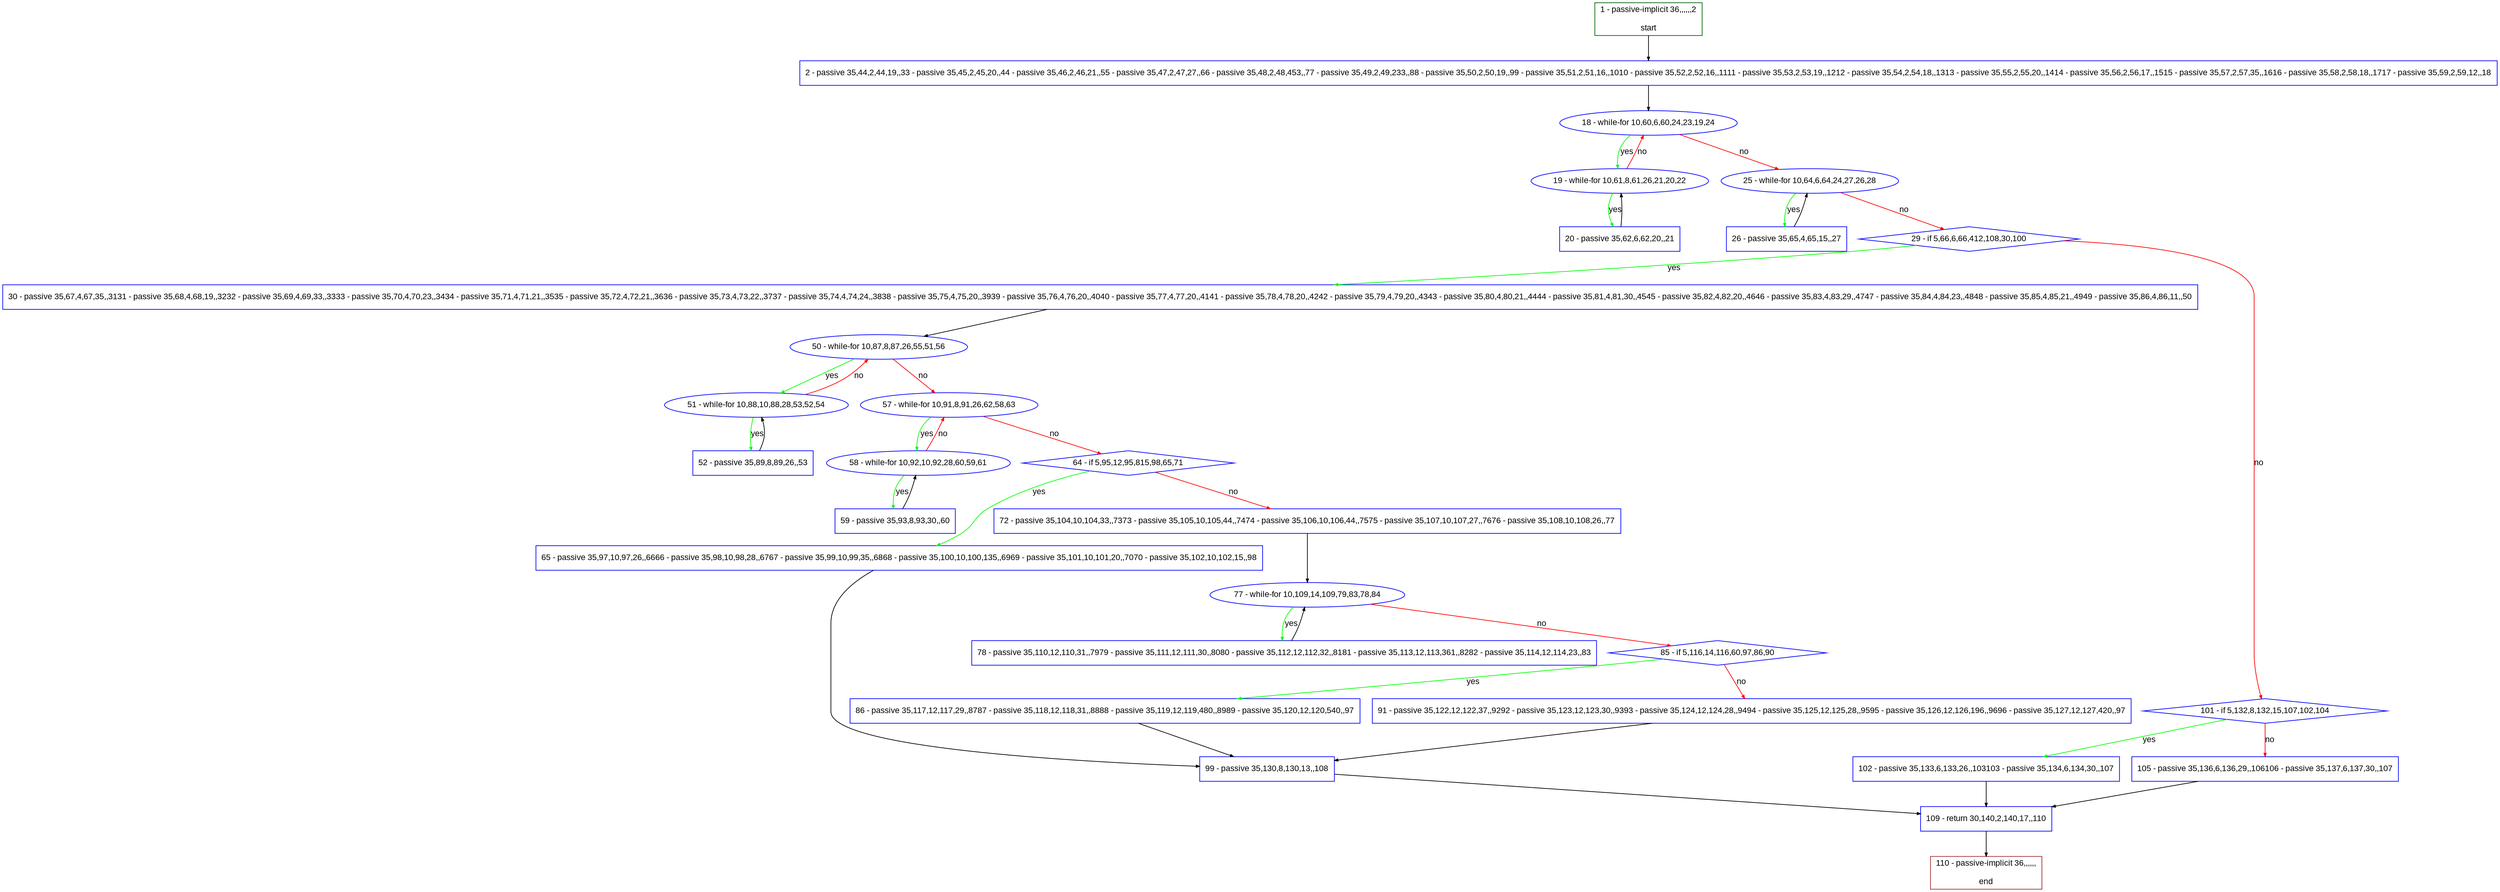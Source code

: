 digraph "" {
  graph [pack="true", label="", fontsize="12", packmode="clust", fontname="Arial", fillcolor="#FFFFCC", bgcolor="white", style="rounded,filled", compound="true"];
  node [node_initialized="no", label="", color="grey", fontsize="12", fillcolor="white", fontname="Arial", style="filled", shape="rectangle", compound="true", fixedsize="false"];
  edge [fontcolor="black", arrowhead="normal", arrowtail="none", arrowsize="0.5", ltail="", label="", color="black", fontsize="12", lhead="", fontname="Arial", dir="forward", compound="true"];
  __N1 [label="2 - passive 35,44,2,44,19,,33 - passive 35,45,2,45,20,,44 - passive 35,46,2,46,21,,55 - passive 35,47,2,47,27,,66 - passive 35,48,2,48,453,,77 - passive 35,49,2,49,233,,88 - passive 35,50,2,50,19,,99 - passive 35,51,2,51,16,,1010 - passive 35,52,2,52,16,,1111 - passive 35,53,2,53,19,,1212 - passive 35,54,2,54,18,,1313 - passive 35,55,2,55,20,,1414 - passive 35,56,2,56,17,,1515 - passive 35,57,2,57,35,,1616 - passive 35,58,2,58,18,,1717 - passive 35,59,2,59,12,,18", color="#0000ff", fillcolor="#ffffff", style="filled", shape="box"];
  __N2 [label="1 - passive-implicit 36,,,,,,2\n\nstart", color="#006400", fillcolor="#ffffff", style="filled", shape="box"];
  __N3 [label="18 - while-for 10,60,6,60,24,23,19,24", color="#0000ff", fillcolor="#ffffff", style="filled", shape="oval"];
  __N4 [label="19 - while-for 10,61,8,61,26,21,20,22", color="#0000ff", fillcolor="#ffffff", style="filled", shape="oval"];
  __N5 [label="25 - while-for 10,64,6,64,24,27,26,28", color="#0000ff", fillcolor="#ffffff", style="filled", shape="oval"];
  __N6 [label="20 - passive 35,62,6,62,20,,21", color="#0000ff", fillcolor="#ffffff", style="filled", shape="box"];
  __N7 [label="26 - passive 35,65,4,65,15,,27", color="#0000ff", fillcolor="#ffffff", style="filled", shape="box"];
  __N8 [label="29 - if 5,66,6,66,412,108,30,100", color="#0000ff", fillcolor="#ffffff", style="filled", shape="diamond"];
  __N9 [label="30 - passive 35,67,4,67,35,,3131 - passive 35,68,4,68,19,,3232 - passive 35,69,4,69,33,,3333 - passive 35,70,4,70,23,,3434 - passive 35,71,4,71,21,,3535 - passive 35,72,4,72,21,,3636 - passive 35,73,4,73,22,,3737 - passive 35,74,4,74,24,,3838 - passive 35,75,4,75,20,,3939 - passive 35,76,4,76,20,,4040 - passive 35,77,4,77,20,,4141 - passive 35,78,4,78,20,,4242 - passive 35,79,4,79,20,,4343 - passive 35,80,4,80,21,,4444 - passive 35,81,4,81,30,,4545 - passive 35,82,4,82,20,,4646 - passive 35,83,4,83,29,,4747 - passive 35,84,4,84,23,,4848 - passive 35,85,4,85,21,,4949 - passive 35,86,4,86,11,,50", color="#0000ff", fillcolor="#ffffff", style="filled", shape="box"];
  __N10 [label="101 - if 5,132,8,132,15,107,102,104", color="#0000ff", fillcolor="#ffffff", style="filled", shape="diamond"];
  __N11 [label="50 - while-for 10,87,8,87,26,55,51,56", color="#0000ff", fillcolor="#ffffff", style="filled", shape="oval"];
  __N12 [label="51 - while-for 10,88,10,88,28,53,52,54", color="#0000ff", fillcolor="#ffffff", style="filled", shape="oval"];
  __N13 [label="57 - while-for 10,91,8,91,26,62,58,63", color="#0000ff", fillcolor="#ffffff", style="filled", shape="oval"];
  __N14 [label="52 - passive 35,89,8,89,26,,53", color="#0000ff", fillcolor="#ffffff", style="filled", shape="box"];
  __N15 [label="58 - while-for 10,92,10,92,28,60,59,61", color="#0000ff", fillcolor="#ffffff", style="filled", shape="oval"];
  __N16 [label="64 - if 5,95,12,95,815,98,65,71", color="#0000ff", fillcolor="#ffffff", style="filled", shape="diamond"];
  __N17 [label="59 - passive 35,93,8,93,30,,60", color="#0000ff", fillcolor="#ffffff", style="filled", shape="box"];
  __N18 [label="65 - passive 35,97,10,97,26,,6666 - passive 35,98,10,98,28,,6767 - passive 35,99,10,99,35,,6868 - passive 35,100,10,100,135,,6969 - passive 35,101,10,101,20,,7070 - passive 35,102,10,102,15,,98", color="#0000ff", fillcolor="#ffffff", style="filled", shape="box"];
  __N19 [label="72 - passive 35,104,10,104,33,,7373 - passive 35,105,10,105,44,,7474 - passive 35,106,10,106,44,,7575 - passive 35,107,10,107,27,,7676 - passive 35,108,10,108,26,,77", color="#0000ff", fillcolor="#ffffff", style="filled", shape="box"];
  __N20 [label="99 - passive 35,130,8,130,13,,108", color="#0000ff", fillcolor="#ffffff", style="filled", shape="box"];
  __N21 [label="77 - while-for 10,109,14,109,79,83,78,84", color="#0000ff", fillcolor="#ffffff", style="filled", shape="oval"];
  __N22 [label="78 - passive 35,110,12,110,31,,7979 - passive 35,111,12,111,30,,8080 - passive 35,112,12,112,32,,8181 - passive 35,113,12,113,361,,8282 - passive 35,114,12,114,23,,83", color="#0000ff", fillcolor="#ffffff", style="filled", shape="box"];
  __N23 [label="85 - if 5,116,14,116,60,97,86,90", color="#0000ff", fillcolor="#ffffff", style="filled", shape="diamond"];
  __N24 [label="86 - passive 35,117,12,117,29,,8787 - passive 35,118,12,118,31,,8888 - passive 35,119,12,119,480,,8989 - passive 35,120,12,120,540,,97", color="#0000ff", fillcolor="#ffffff", style="filled", shape="box"];
  __N25 [label="91 - passive 35,122,12,122,37,,9292 - passive 35,123,12,123,30,,9393 - passive 35,124,12,124,28,,9494 - passive 35,125,12,125,28,,9595 - passive 35,126,12,126,196,,9696 - passive 35,127,12,127,420,,97", color="#0000ff", fillcolor="#ffffff", style="filled", shape="box"];
  __N26 [label="109 - return 30,140,2,140,17,,110", color="#0000ff", fillcolor="#ffffff", style="filled", shape="box"];
  __N27 [label="102 - passive 35,133,6,133,26,,103103 - passive 35,134,6,134,30,,107", color="#0000ff", fillcolor="#ffffff", style="filled", shape="box"];
  __N28 [label="105 - passive 35,136,6,136,29,,106106 - passive 35,137,6,137,30,,107", color="#0000ff", fillcolor="#ffffff", style="filled", shape="box"];
  __N29 [label="110 - passive-implicit 36,,,,,,\n\nend", color="#a52a2a", fillcolor="#ffffff", style="filled", shape="box"];
  __N2 -> __N1 [arrowhead="normal", arrowtail="none", color="#000000", label="", dir="forward"];
  __N1 -> __N3 [arrowhead="normal", arrowtail="none", color="#000000", label="", dir="forward"];
  __N3 -> __N4 [arrowhead="normal", arrowtail="none", color="#00ff00", label="yes", dir="forward"];
  __N4 -> __N3 [arrowhead="normal", arrowtail="none", color="#ff0000", label="no", dir="forward"];
  __N3 -> __N5 [arrowhead="normal", arrowtail="none", color="#ff0000", label="no", dir="forward"];
  __N4 -> __N6 [arrowhead="normal", arrowtail="none", color="#00ff00", label="yes", dir="forward"];
  __N6 -> __N4 [arrowhead="normal", arrowtail="none", color="#000000", label="", dir="forward"];
  __N5 -> __N7 [arrowhead="normal", arrowtail="none", color="#00ff00", label="yes", dir="forward"];
  __N7 -> __N5 [arrowhead="normal", arrowtail="none", color="#000000", label="", dir="forward"];
  __N5 -> __N8 [arrowhead="normal", arrowtail="none", color="#ff0000", label="no", dir="forward"];
  __N8 -> __N9 [arrowhead="normal", arrowtail="none", color="#00ff00", label="yes", dir="forward"];
  __N8 -> __N10 [arrowhead="normal", arrowtail="none", color="#ff0000", label="no", dir="forward"];
  __N9 -> __N11 [arrowhead="normal", arrowtail="none", color="#000000", label="", dir="forward"];
  __N11 -> __N12 [arrowhead="normal", arrowtail="none", color="#00ff00", label="yes", dir="forward"];
  __N12 -> __N11 [arrowhead="normal", arrowtail="none", color="#ff0000", label="no", dir="forward"];
  __N11 -> __N13 [arrowhead="normal", arrowtail="none", color="#ff0000", label="no", dir="forward"];
  __N12 -> __N14 [arrowhead="normal", arrowtail="none", color="#00ff00", label="yes", dir="forward"];
  __N14 -> __N12 [arrowhead="normal", arrowtail="none", color="#000000", label="", dir="forward"];
  __N13 -> __N15 [arrowhead="normal", arrowtail="none", color="#00ff00", label="yes", dir="forward"];
  __N15 -> __N13 [arrowhead="normal", arrowtail="none", color="#ff0000", label="no", dir="forward"];
  __N13 -> __N16 [arrowhead="normal", arrowtail="none", color="#ff0000", label="no", dir="forward"];
  __N15 -> __N17 [arrowhead="normal", arrowtail="none", color="#00ff00", label="yes", dir="forward"];
  __N17 -> __N15 [arrowhead="normal", arrowtail="none", color="#000000", label="", dir="forward"];
  __N16 -> __N18 [arrowhead="normal", arrowtail="none", color="#00ff00", label="yes", dir="forward"];
  __N16 -> __N19 [arrowhead="normal", arrowtail="none", color="#ff0000", label="no", dir="forward"];
  __N18 -> __N20 [arrowhead="normal", arrowtail="none", color="#000000", label="", dir="forward"];
  __N19 -> __N21 [arrowhead="normal", arrowtail="none", color="#000000", label="", dir="forward"];
  __N21 -> __N22 [arrowhead="normal", arrowtail="none", color="#00ff00", label="yes", dir="forward"];
  __N22 -> __N21 [arrowhead="normal", arrowtail="none", color="#000000", label="", dir="forward"];
  __N21 -> __N23 [arrowhead="normal", arrowtail="none", color="#ff0000", label="no", dir="forward"];
  __N23 -> __N24 [arrowhead="normal", arrowtail="none", color="#00ff00", label="yes", dir="forward"];
  __N23 -> __N25 [arrowhead="normal", arrowtail="none", color="#ff0000", label="no", dir="forward"];
  __N24 -> __N20 [arrowhead="normal", arrowtail="none", color="#000000", label="", dir="forward"];
  __N25 -> __N20 [arrowhead="normal", arrowtail="none", color="#000000", label="", dir="forward"];
  __N20 -> __N26 [arrowhead="normal", arrowtail="none", color="#000000", label="", dir="forward"];
  __N10 -> __N27 [arrowhead="normal", arrowtail="none", color="#00ff00", label="yes", dir="forward"];
  __N10 -> __N28 [arrowhead="normal", arrowtail="none", color="#ff0000", label="no", dir="forward"];
  __N27 -> __N26 [arrowhead="normal", arrowtail="none", color="#000000", label="", dir="forward"];
  __N28 -> __N26 [arrowhead="normal", arrowtail="none", color="#000000", label="", dir="forward"];
  __N26 -> __N29 [arrowhead="normal", arrowtail="none", color="#000000", label="", dir="forward"];
}
